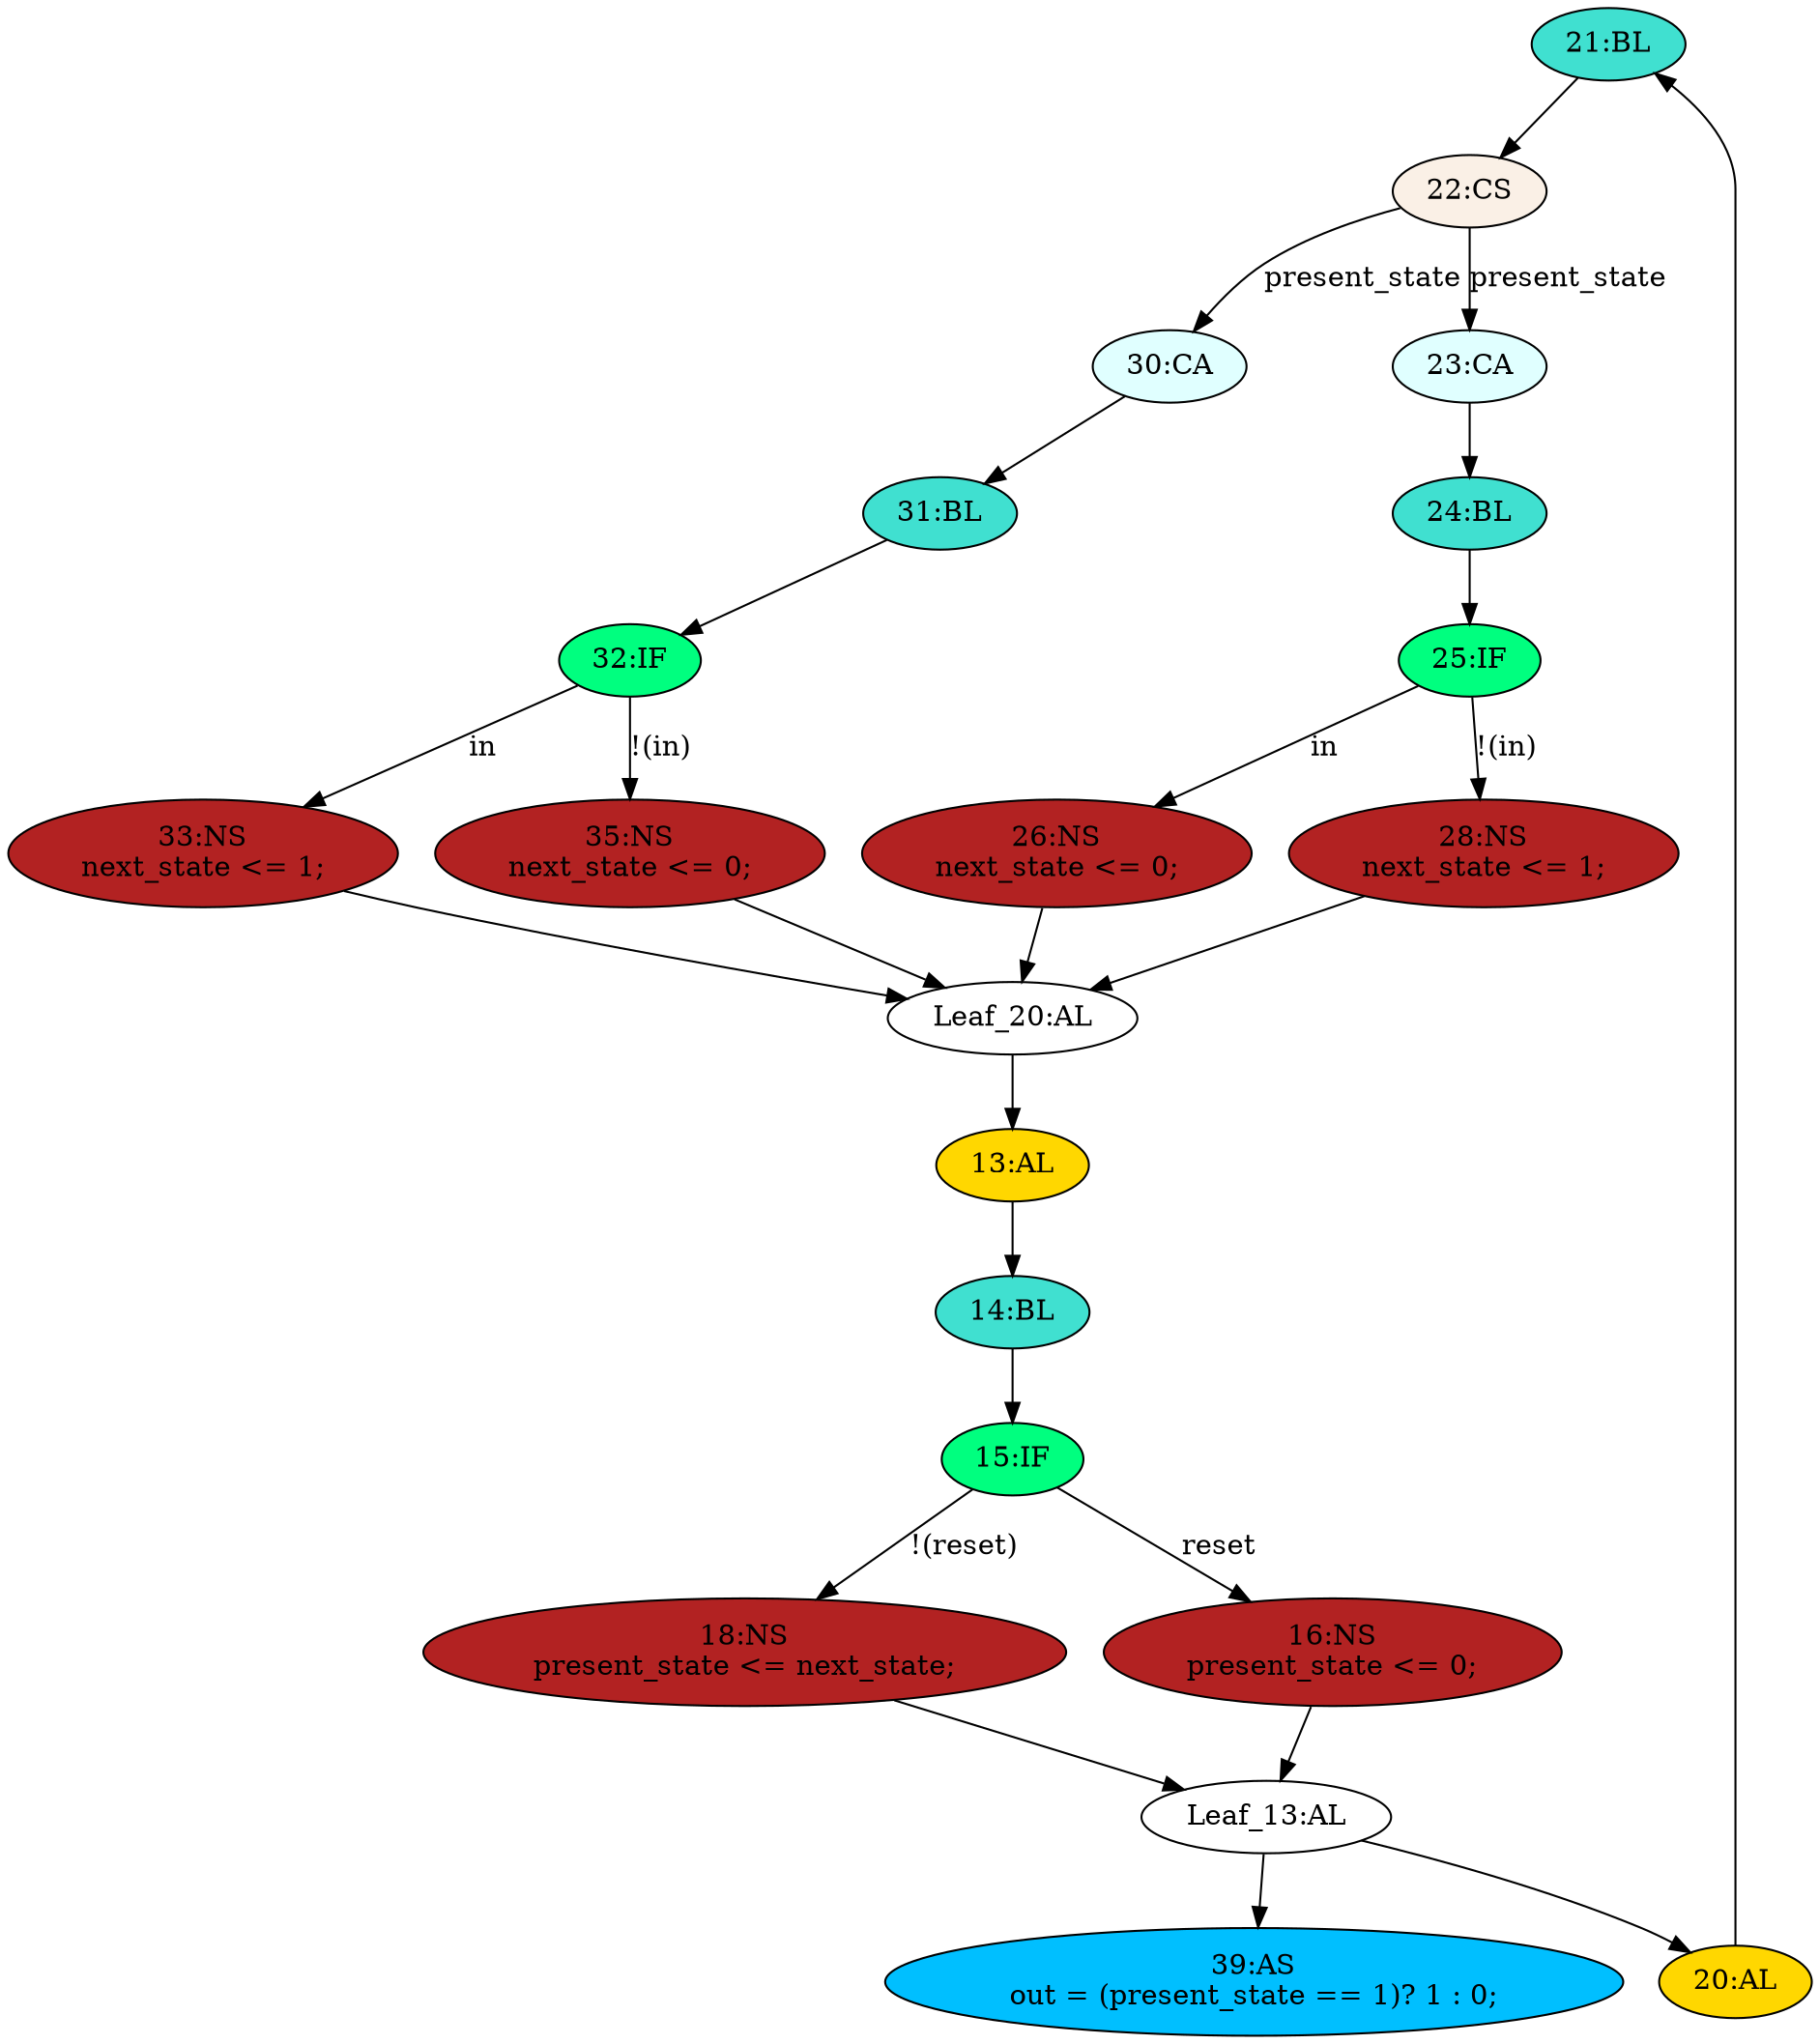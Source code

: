 strict digraph "compose( ,  )" {
	node [label="\N"];
	"21:BL"	[ast="<pyverilog.vparser.ast.Block object at 0x7f73d0531050>",
		fillcolor=turquoise,
		label="21:BL",
		statements="[]",
		style=filled,
		typ=Block];
	"22:CS"	[ast="<pyverilog.vparser.ast.CaseStatement object at 0x7f73d0526e90>",
		fillcolor=linen,
		label="22:CS",
		statements="[]",
		style=filled,
		typ=CaseStatement];
	"21:BL" -> "22:CS"	[cond="[]",
		lineno=None];
	"31:BL"	[ast="<pyverilog.vparser.ast.Block object at 0x7f73d0941610>",
		fillcolor=turquoise,
		label="31:BL",
		statements="[]",
		style=filled,
		typ=Block];
	"32:IF"	[ast="<pyverilog.vparser.ast.IfStatement object at 0x7f73d05aad10>",
		fillcolor=springgreen,
		label="32:IF",
		statements="[]",
		style=filled,
		typ=IfStatement];
	"31:BL" -> "32:IF"	[cond="[]",
		lineno=None];
	"33:NS"	[ast="<pyverilog.vparser.ast.NonblockingSubstitution object at 0x7f73d05aaf90>",
		fillcolor=firebrick,
		label="33:NS
next_state <= 1;",
		statements="[<pyverilog.vparser.ast.NonblockingSubstitution object at 0x7f73d05aaf90>]",
		style=filled,
		typ=NonblockingSubstitution];
	"Leaf_20:AL"	[def_var="['next_state']",
		label="Leaf_20:AL"];
	"33:NS" -> "Leaf_20:AL"	[cond="[]",
		lineno=None];
	"26:NS"	[ast="<pyverilog.vparser.ast.NonblockingSubstitution object at 0x7f73d0526450>",
		fillcolor=firebrick,
		label="26:NS
next_state <= 0;",
		statements="[<pyverilog.vparser.ast.NonblockingSubstitution object at 0x7f73d0526450>]",
		style=filled,
		typ=NonblockingSubstitution];
	"26:NS" -> "Leaf_20:AL"	[cond="[]",
		lineno=None];
	"30:CA"	[ast="<pyverilog.vparser.ast.Case object at 0x7f73d4685d10>",
		fillcolor=lightcyan,
		label="30:CA",
		statements="[]",
		style=filled,
		typ=Case];
	"30:CA" -> "31:BL"	[cond="[]",
		lineno=None];
	"23:CA"	[ast="<pyverilog.vparser.ast.Case object at 0x7f73d053dc50>",
		fillcolor=lightcyan,
		label="23:CA",
		statements="[]",
		style=filled,
		typ=Case];
	"24:BL"	[ast="<pyverilog.vparser.ast.Block object at 0x7f73d053d6d0>",
		fillcolor=turquoise,
		label="24:BL",
		statements="[]",
		style=filled,
		typ=Block];
	"23:CA" -> "24:BL"	[cond="[]",
		lineno=None];
	"13:AL"	[ast="<pyverilog.vparser.ast.Always object at 0x7f73d04d6810>",
		clk_sens=True,
		fillcolor=gold,
		label="13:AL",
		sens="['clk']",
		statements="[]",
		style=filled,
		typ=Always,
		use_var="['reset', 'next_state']"];
	"14:BL"	[ast="<pyverilog.vparser.ast.Block object at 0x7f73d04d6bd0>",
		fillcolor=turquoise,
		label="14:BL",
		statements="[]",
		style=filled,
		typ=Block];
	"13:AL" -> "14:BL"	[cond="[]",
		lineno=None];
	"18:NS"	[ast="<pyverilog.vparser.ast.NonblockingSubstitution object at 0x7f73d04ce550>",
		fillcolor=firebrick,
		label="18:NS
present_state <= next_state;",
		statements="[<pyverilog.vparser.ast.NonblockingSubstitution object at 0x7f73d04ce550>]",
		style=filled,
		typ=NonblockingSubstitution];
	"Leaf_13:AL"	[def_var="['present_state']",
		label="Leaf_13:AL"];
	"18:NS" -> "Leaf_13:AL"	[cond="[]",
		lineno=None];
	"39:AS"	[ast="<pyverilog.vparser.ast.Assign object at 0x7f73d0198350>",
		def_var="['out']",
		fillcolor=deepskyblue,
		label="39:AS
out = (present_state == 1)? 1 : 0;",
		statements="[]",
		style=filled,
		typ=Assign,
		use_var="['present_state']"];
	"20:AL"	[ast="<pyverilog.vparser.ast.Always object at 0x7f73d0546550>",
		clk_sens=False,
		fillcolor=gold,
		label="20:AL",
		sens="['present_state', 'in']",
		statements="[]",
		style=filled,
		typ=Always,
		use_var="['present_state', 'in']"];
	"20:AL" -> "21:BL"	[cond="[]",
		lineno=None];
	"15:IF"	[ast="<pyverilog.vparser.ast.IfStatement object at 0x7f73d0523890>",
		fillcolor=springgreen,
		label="15:IF",
		statements="[]",
		style=filled,
		typ=IfStatement];
	"14:BL" -> "15:IF"	[cond="[]",
		lineno=None];
	"16:NS"	[ast="<pyverilog.vparser.ast.NonblockingSubstitution object at 0x7f73d0523e10>",
		fillcolor=firebrick,
		label="16:NS
present_state <= 0;",
		statements="[<pyverilog.vparser.ast.NonblockingSubstitution object at 0x7f73d0523e10>]",
		style=filled,
		typ=NonblockingSubstitution];
	"16:NS" -> "Leaf_13:AL"	[cond="[]",
		lineno=None];
	"35:NS"	[ast="<pyverilog.vparser.ast.NonblockingSubstitution object at 0x7f73d20a8ad0>",
		fillcolor=firebrick,
		label="35:NS
next_state <= 0;",
		statements="[<pyverilog.vparser.ast.NonblockingSubstitution object at 0x7f73d20a8ad0>]",
		style=filled,
		typ=NonblockingSubstitution];
	"35:NS" -> "Leaf_20:AL"	[cond="[]",
		lineno=None];
	"25:IF"	[ast="<pyverilog.vparser.ast.IfStatement object at 0x7f73d0526150>",
		fillcolor=springgreen,
		label="25:IF",
		statements="[]",
		style=filled,
		typ=IfStatement];
	"24:BL" -> "25:IF"	[cond="[]",
		lineno=None];
	"28:NS"	[ast="<pyverilog.vparser.ast.NonblockingSubstitution object at 0x7f73d0526550>",
		fillcolor=firebrick,
		label="28:NS
next_state <= 1;",
		statements="[<pyverilog.vparser.ast.NonblockingSubstitution object at 0x7f73d0526550>]",
		style=filled,
		typ=NonblockingSubstitution];
	"28:NS" -> "Leaf_20:AL"	[cond="[]",
		lineno=None];
	"Leaf_13:AL" -> "39:AS";
	"Leaf_13:AL" -> "20:AL";
	"25:IF" -> "26:NS"	[cond="['in']",
		label=in,
		lineno=25];
	"25:IF" -> "28:NS"	[cond="['in']",
		label="!(in)",
		lineno=25];
	"22:CS" -> "30:CA"	[cond="['present_state']",
		label=present_state,
		lineno=22];
	"22:CS" -> "23:CA"	[cond="['present_state']",
		label=present_state,
		lineno=22];
	"32:IF" -> "33:NS"	[cond="['in']",
		label=in,
		lineno=32];
	"32:IF" -> "35:NS"	[cond="['in']",
		label="!(in)",
		lineno=32];
	"15:IF" -> "18:NS"	[cond="['reset']",
		label="!(reset)",
		lineno=15];
	"15:IF" -> "16:NS"	[cond="['reset']",
		label=reset,
		lineno=15];
	"Leaf_20:AL" -> "13:AL";
}

